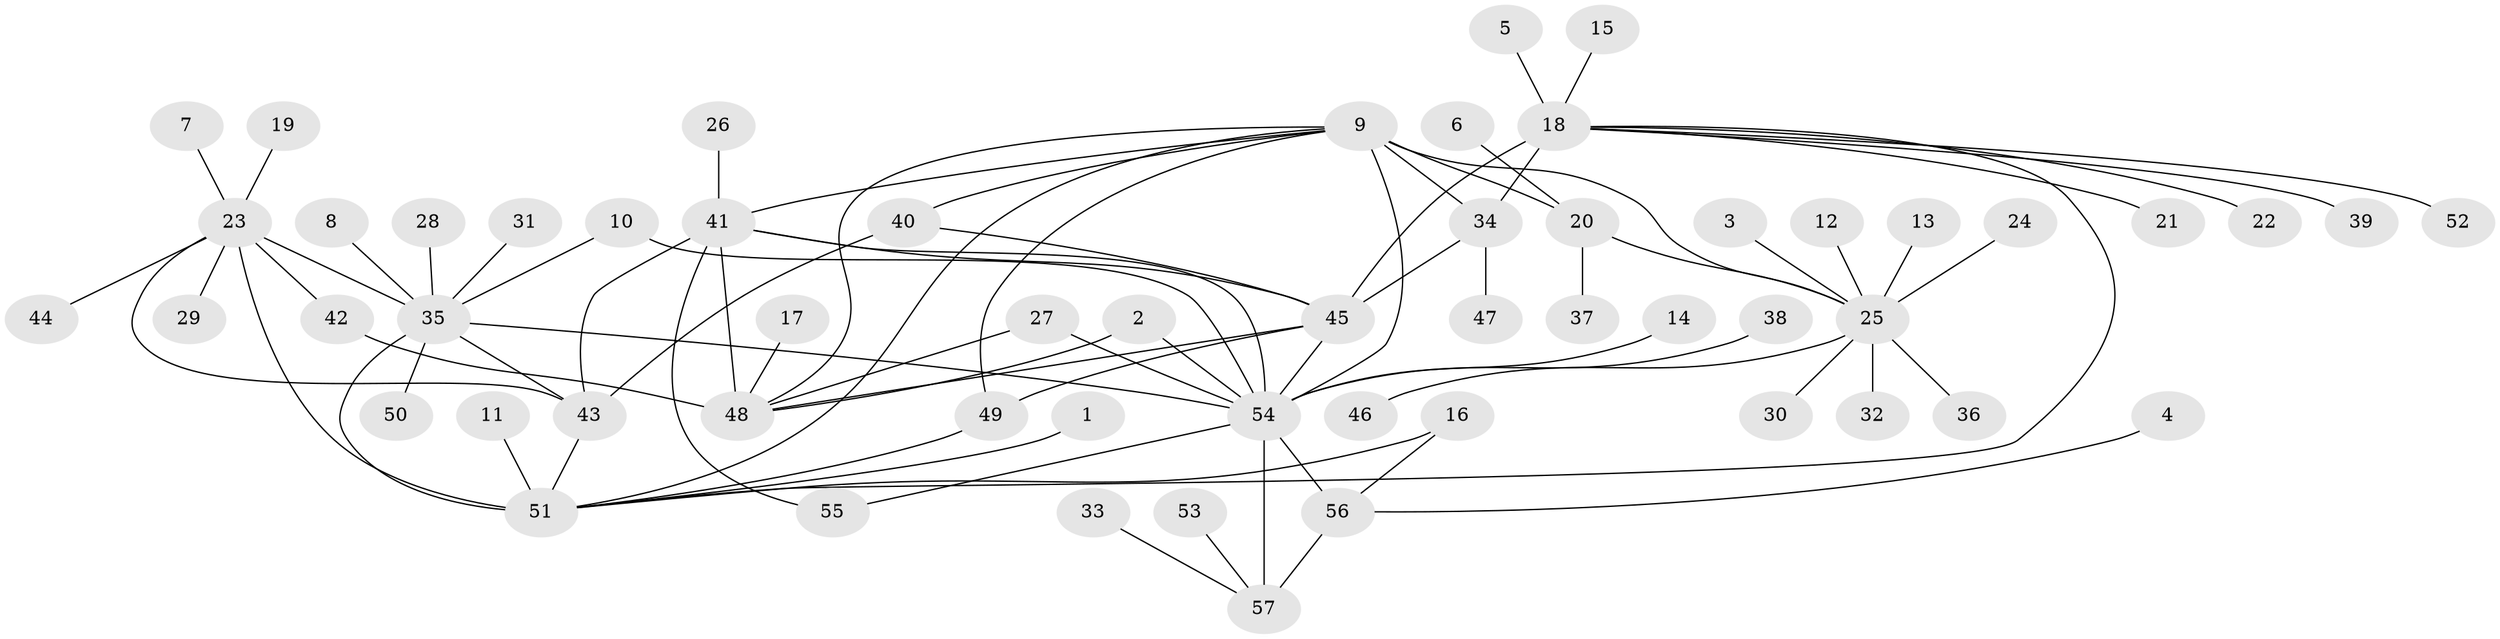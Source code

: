 // original degree distribution, {10: 0.04225352112676056, 8: 0.056338028169014086, 7: 0.04225352112676056, 11: 0.04225352112676056, 6: 0.007042253521126761, 9: 0.035211267605633804, 12: 0.007042253521126761, 15: 0.007042253521126761, 14: 0.007042253521126761, 1: 0.5563380281690141, 3: 0.035211267605633804, 2: 0.14788732394366197, 4: 0.014084507042253521}
// Generated by graph-tools (version 1.1) at 2025/37/03/04/25 23:37:48]
// undirected, 57 vertices, 80 edges
graph export_dot {
  node [color=gray90,style=filled];
  1;
  2;
  3;
  4;
  5;
  6;
  7;
  8;
  9;
  10;
  11;
  12;
  13;
  14;
  15;
  16;
  17;
  18;
  19;
  20;
  21;
  22;
  23;
  24;
  25;
  26;
  27;
  28;
  29;
  30;
  31;
  32;
  33;
  34;
  35;
  36;
  37;
  38;
  39;
  40;
  41;
  42;
  43;
  44;
  45;
  46;
  47;
  48;
  49;
  50;
  51;
  52;
  53;
  54;
  55;
  56;
  57;
  1 -- 51 [weight=1.0];
  2 -- 48 [weight=1.0];
  2 -- 54 [weight=1.0];
  3 -- 25 [weight=1.0];
  4 -- 56 [weight=1.0];
  5 -- 18 [weight=1.0];
  6 -- 20 [weight=1.0];
  7 -- 23 [weight=1.0];
  8 -- 35 [weight=1.0];
  9 -- 20 [weight=4.0];
  9 -- 25 [weight=6.0];
  9 -- 34 [weight=1.0];
  9 -- 40 [weight=1.0];
  9 -- 41 [weight=1.0];
  9 -- 48 [weight=1.0];
  9 -- 49 [weight=1.0];
  9 -- 51 [weight=1.0];
  9 -- 54 [weight=1.0];
  10 -- 35 [weight=1.0];
  10 -- 54 [weight=1.0];
  11 -- 51 [weight=1.0];
  12 -- 25 [weight=1.0];
  13 -- 25 [weight=1.0];
  14 -- 54 [weight=1.0];
  15 -- 18 [weight=1.0];
  16 -- 51 [weight=1.0];
  16 -- 56 [weight=1.0];
  17 -- 48 [weight=1.0];
  18 -- 21 [weight=1.0];
  18 -- 22 [weight=1.0];
  18 -- 34 [weight=4.0];
  18 -- 39 [weight=1.0];
  18 -- 45 [weight=8.0];
  18 -- 51 [weight=1.0];
  18 -- 52 [weight=1.0];
  19 -- 23 [weight=1.0];
  20 -- 25 [weight=6.0];
  20 -- 37 [weight=1.0];
  23 -- 29 [weight=1.0];
  23 -- 35 [weight=4.0];
  23 -- 42 [weight=1.0];
  23 -- 43 [weight=1.0];
  23 -- 44 [weight=1.0];
  23 -- 51 [weight=1.0];
  24 -- 25 [weight=1.0];
  25 -- 30 [weight=1.0];
  25 -- 32 [weight=1.0];
  25 -- 36 [weight=1.0];
  25 -- 46 [weight=1.0];
  26 -- 41 [weight=1.0];
  27 -- 48 [weight=1.0];
  27 -- 54 [weight=1.0];
  28 -- 35 [weight=1.0];
  31 -- 35 [weight=1.0];
  33 -- 57 [weight=1.0];
  34 -- 45 [weight=2.0];
  34 -- 47 [weight=1.0];
  35 -- 43 [weight=4.0];
  35 -- 50 [weight=1.0];
  35 -- 51 [weight=4.0];
  35 -- 54 [weight=1.0];
  38 -- 54 [weight=1.0];
  40 -- 43 [weight=1.0];
  40 -- 45 [weight=1.0];
  41 -- 43 [weight=1.0];
  41 -- 45 [weight=1.0];
  41 -- 48 [weight=12.0];
  41 -- 54 [weight=1.0];
  41 -- 55 [weight=1.0];
  42 -- 48 [weight=1.0];
  43 -- 51 [weight=1.0];
  45 -- 48 [weight=1.0];
  45 -- 49 [weight=1.0];
  45 -- 54 [weight=1.0];
  49 -- 51 [weight=1.0];
  53 -- 57 [weight=1.0];
  54 -- 55 [weight=1.0];
  54 -- 56 [weight=5.0];
  54 -- 57 [weight=5.0];
  56 -- 57 [weight=1.0];
}
